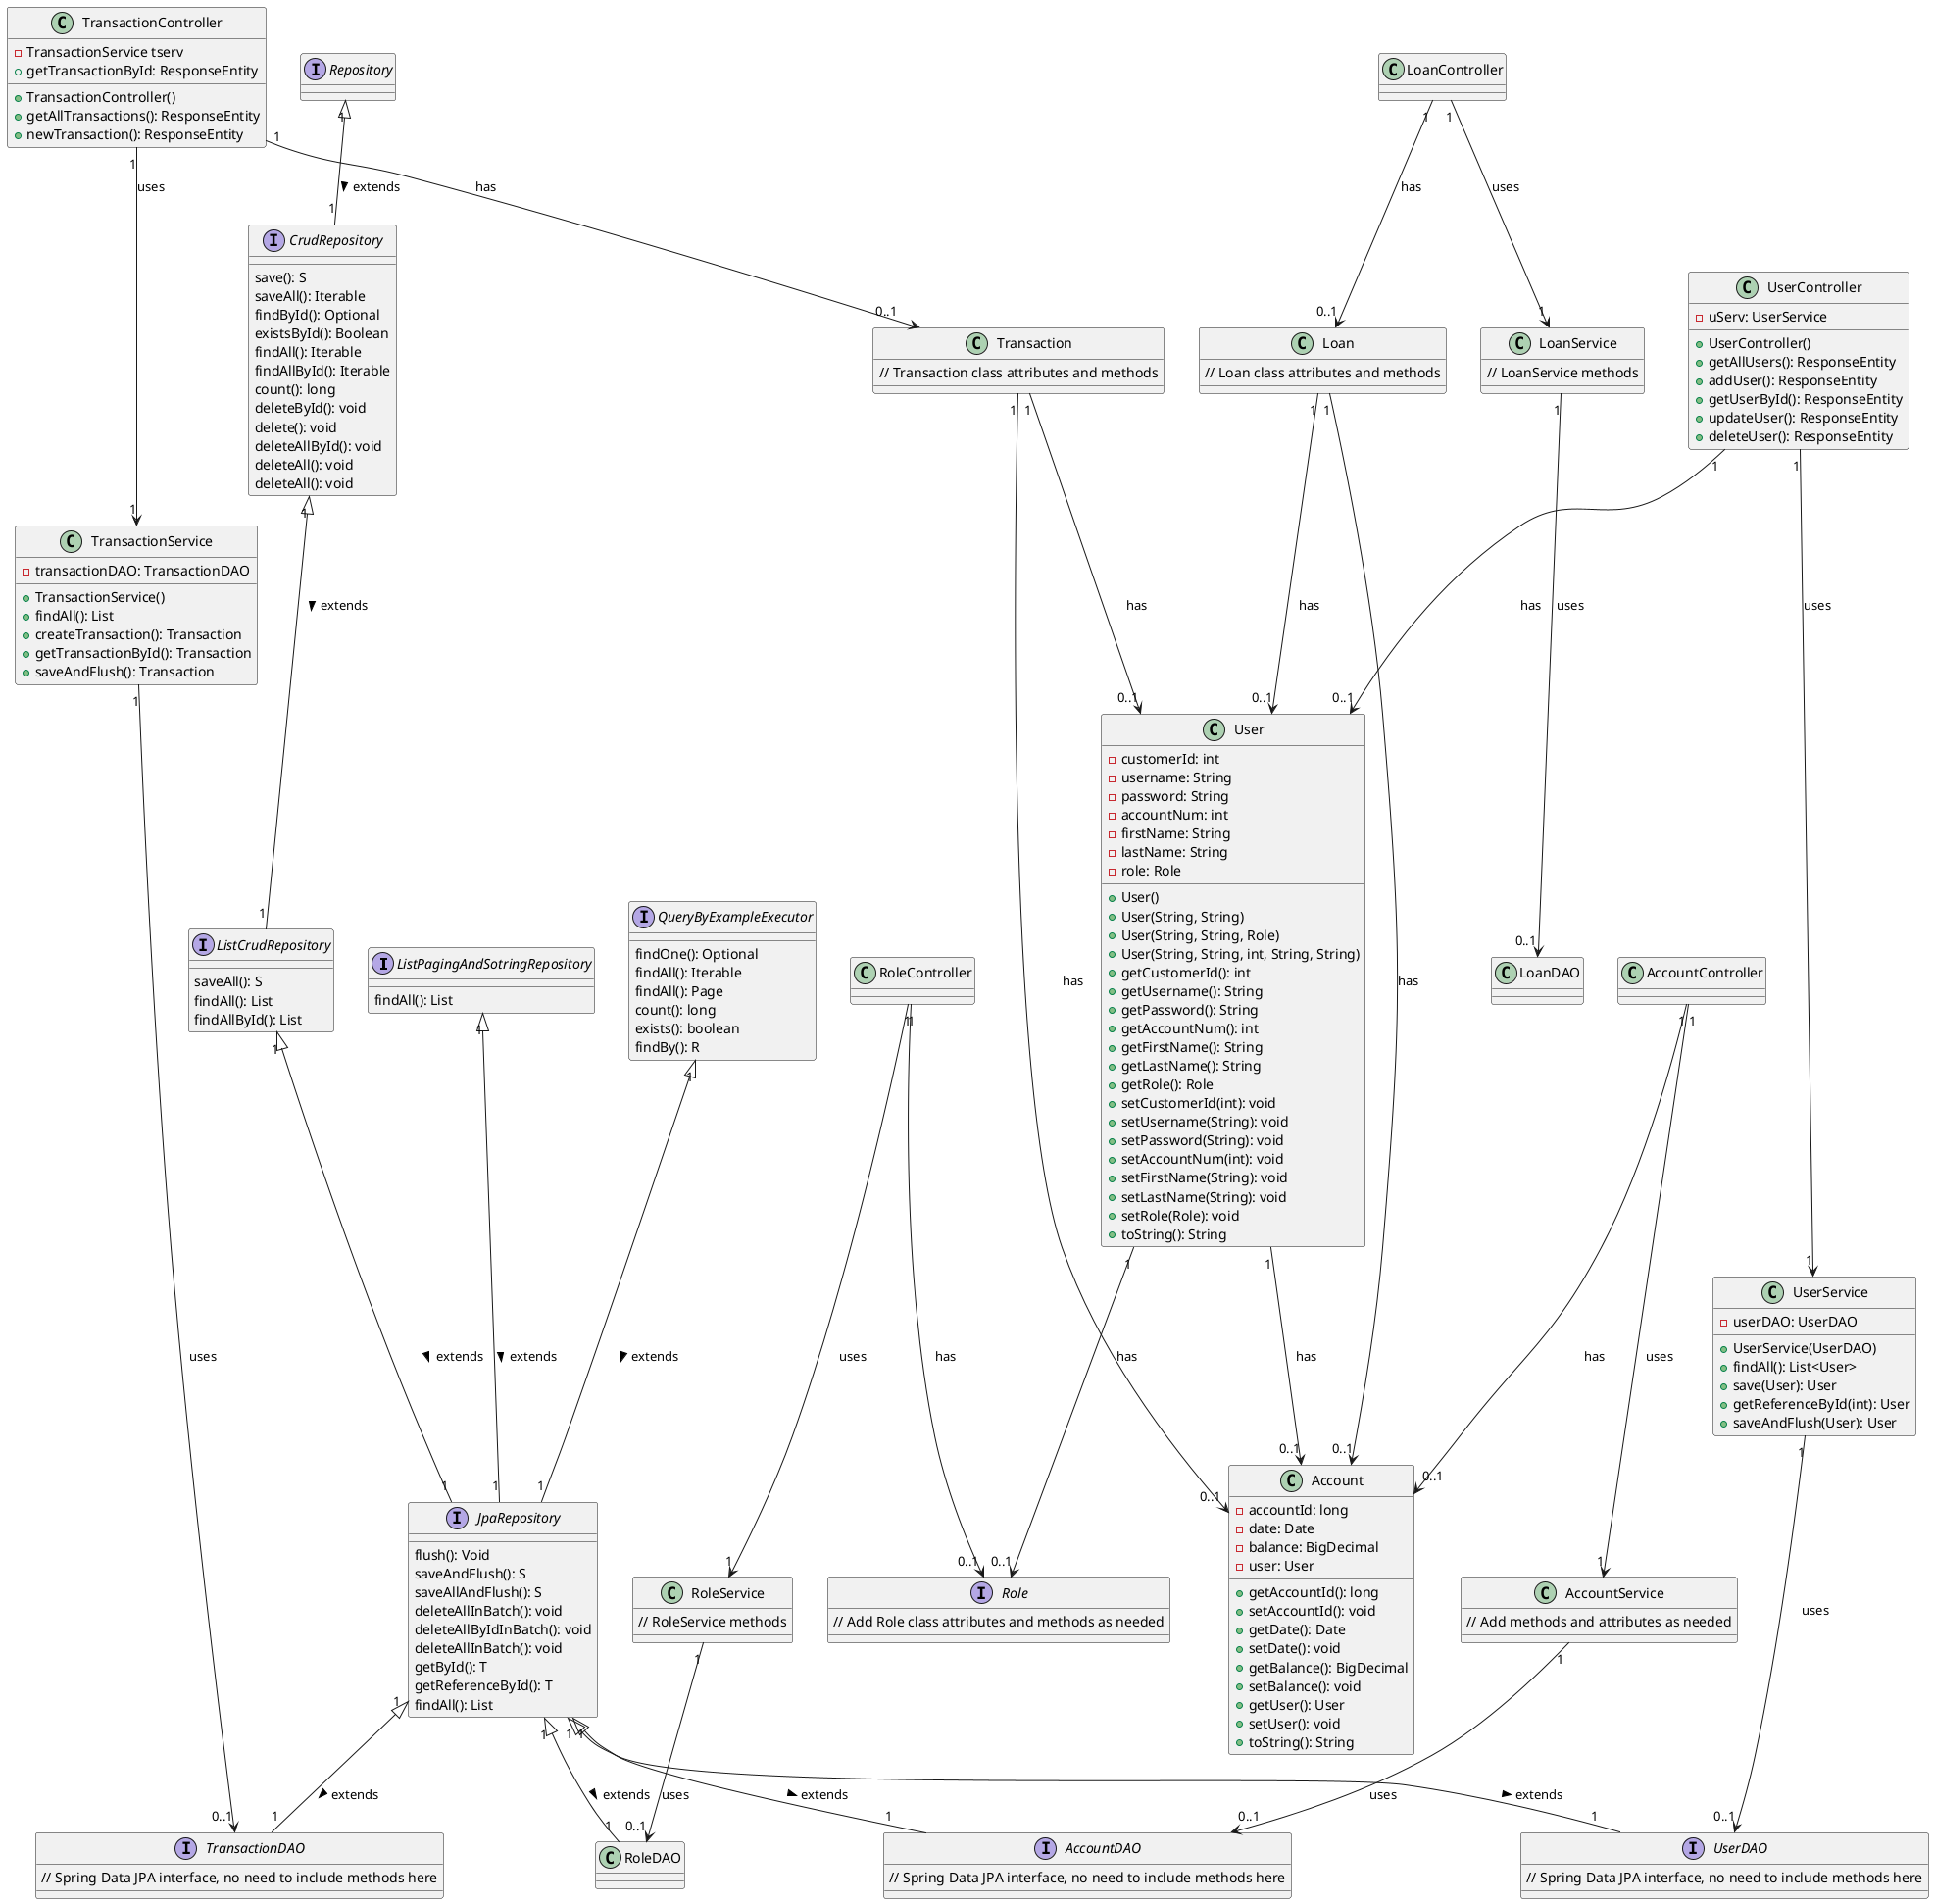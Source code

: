 @startuml

interface ListPagingAndSotringRepository {
    findAll(): List
}

interface QueryByExampleExecutor {
    findOne(): Optional
    findAll(): Iterable
    findAll(): Page
    count(): long
    exists(): boolean
    findBy(): R
}
interface Repository {}

interface CrudRepository {
    save(): S
    saveAll(): Iterable
    findById(): Optional
    existsById(): Boolean
    findAll(): Iterable
    findAllById(): Iterable
    count(): long
    deleteById(): void
    delete(): void
    deleteAllById(): void
    deleteAll(): void
    deleteAll(): void
}

interface ListCrudRepository {
    saveAll(): S
    findAll(): List
    findAllById(): List
}

interface JpaRepository {
    flush(): Void
    saveAndFlush(): S
    saveAllAndFlush(): S
    deleteAllInBatch(): void
    deleteAllByIdInBatch(): void
    deleteAllInBatch(): void
    getById(): T
    getReferenceById(): T
    findAll(): List
}

class Account {
    -accountId: long
    -date: Date
    -balance: BigDecimal
    -user: User
    +getAccountId(): long
    +setAccountId(): void
    +getDate(): Date
    +setDate(): void
    +getBalance(): BigDecimal
    +setBalance(): void
    +getUser(): User
    +setUser(): void
    +toString(): String
}

class User {
    -customerId: int
    -username: String
    -password: String
    -accountNum: int
    -firstName: String
    -lastName: String
    -role: Role
    +User()
    +User(String, String)
    +User(String, String, Role)
    +User(String, String, int, String, String)
    +getCustomerId(): int
    +getUsername(): String
    +getPassword(): String
    +getAccountNum(): int
    +getFirstName(): String
    +getLastName(): String
    +getRole(): Role
    +setCustomerId(int): void
    +setUsername(String): void
    +setPassword(String): void
    +setAccountNum(int): void
    +setFirstName(String): void
    +setLastName(String): void
    +setRole(Role): void
    +toString(): String
}

class UserService {
    -userDAO: UserDAO
    +UserService(UserDAO)
    +findAll(): List<User>
    +save(User): User
    +getReferenceById(int): User
    +saveAndFlush(User): User
}

class UserController {
    -uServ: UserService
    +UserController()
    +getAllUsers(): ResponseEntity
    +addUser(): ResponseEntity
    +getUserById(): ResponseEntity
    +updateUser(): ResponseEntity
    +deleteUser(): ResponseEntity
}

class AccountService {
    // Add methods and attributes as needed
}

class TransactionService {
    -transactionDAO: TransactionDAO
    +TransactionService()
    +findAll(): List
    +createTransaction(): Transaction
    +getTransactionById(): Transaction
    +saveAndFlush(): Transaction
}

class TransactionController {
    - TransactionService tserv
    + TransactionController()
    + getAllTransactions(): ResponseEntity
    + newTransaction(): ResponseEntity
    + getTransactionById: ResponseEntity
}
Interface TransactionDAO {
    // Spring Data JPA interface, no need to include methods here
}
class Transaction {
    // Transaction class attributes and methods
}

Interface UserDAO {
    // Spring Data JPA interface, no need to include methods here
}

Interface AccountDAO {
    // Spring Data JPA interface, no need to include methods here
}

Interface Role {
    // Add Role class attributes and methods as needed
}

class Loan {
    // Loan class attributes and methods
}

class LoanService {
    // LoanService methods
}

class RoleService {
    // RoleService methods
}

UserService "1" --> "0..1" UserDAO: uses
UserController "1" --> "1" UserService: uses
UserController "1" --> "0..1" User: has
User "1" --> "0..1" Account: has
User "1" --> "0..1" Role: has
Loan "1" --> "0..1" User: has
Loan "1" --> "0..1" Account: has
TransactionService "1" --> "0..1" TransactionDAO: uses
TransactionController "1" --> "1" TransactionService: uses
TransactionController "1" --> "0..1" Transaction: has
Transaction "1" --> "0..1" Account: has
Transaction "1" --> "0..1" User: has
AccountService "1" --> "0..1" AccountDAO: uses
AccountController "1" --> "1" AccountService: uses
AccountController "1" --> "0..1" Account: has
LoanService "1" --> "0..1" LoanDAO: uses
LoanController "1" --> "1" LoanService: uses
LoanController "1" --> "0..1" Loan: has
RoleService "1" --> "0..1" RoleDAO: uses
RoleController "1" --> "1" RoleService: uses
RoleController "1" --> "0..1" Role: has
JpaRepository "1" <|-- "1" AccountDAO: extends >
JpaRepository "1" <|-- "1" TransactionDAO: extends >
JpaRepository "1" <|-- "1" UserDAO: extends >
JpaRepository "1" <|-- "1" RoleDAO: extends >
ListPagingAndSotringRepository "1" <|-- "1" JpaRepository: extends >
ListCrudRepository "1" <|-- "1" JpaRepository: extends >
CrudRepository "1" <|-- "1" ListCrudRepository: extends >
Repository "1" <|-- "1" CrudRepository: extends >
QueryByExampleExecutor "1" <|-- "1" JpaRepository: extends >

@enduml

